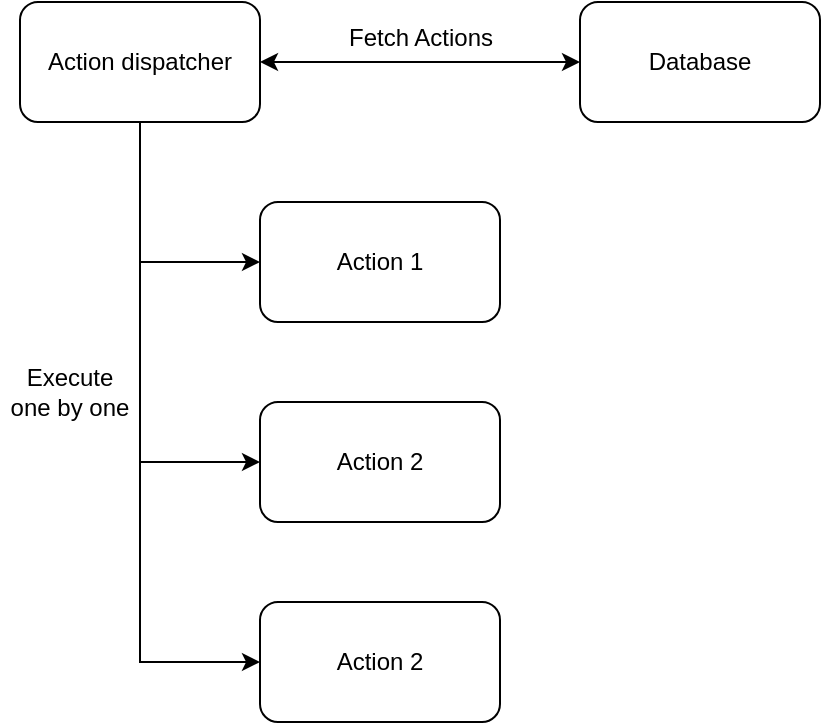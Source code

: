 <mxfile version="21.7.5" type="github">
  <diagram name="Page-1" id="xfSVWa757CPjvrKq4aXG">
    <mxGraphModel dx="1158" dy="594" grid="1" gridSize="10" guides="1" tooltips="1" connect="1" arrows="1" fold="1" page="1" pageScale="1" pageWidth="827" pageHeight="1169" math="0" shadow="0">
      <root>
        <mxCell id="0" />
        <mxCell id="1" parent="0" />
        <mxCell id="XpgONSmjp6U4zojFtdbO-6" style="edgeStyle=orthogonalEdgeStyle;rounded=0;orthogonalLoop=1;jettySize=auto;html=1;exitX=0.5;exitY=1;exitDx=0;exitDy=0;entryX=0;entryY=0.5;entryDx=0;entryDy=0;" edge="1" parent="1" source="XpgONSmjp6U4zojFtdbO-1" target="XpgONSmjp6U4zojFtdbO-3">
          <mxGeometry relative="1" as="geometry" />
        </mxCell>
        <mxCell id="XpgONSmjp6U4zojFtdbO-7" style="edgeStyle=orthogonalEdgeStyle;rounded=0;orthogonalLoop=1;jettySize=auto;html=1;exitX=0.5;exitY=1;exitDx=0;exitDy=0;entryX=0;entryY=0.5;entryDx=0;entryDy=0;" edge="1" parent="1" source="XpgONSmjp6U4zojFtdbO-1" target="XpgONSmjp6U4zojFtdbO-4">
          <mxGeometry relative="1" as="geometry" />
        </mxCell>
        <mxCell id="XpgONSmjp6U4zojFtdbO-1" value="Action dispatcher" style="rounded=1;whiteSpace=wrap;html=1;" vertex="1" parent="1">
          <mxGeometry x="260" y="80" width="120" height="60" as="geometry" />
        </mxCell>
        <mxCell id="XpgONSmjp6U4zojFtdbO-2" value="Action 1" style="rounded=1;whiteSpace=wrap;html=1;" vertex="1" parent="1">
          <mxGeometry x="380" y="180" width="120" height="60" as="geometry" />
        </mxCell>
        <mxCell id="XpgONSmjp6U4zojFtdbO-3" value="Action 2" style="rounded=1;whiteSpace=wrap;html=1;" vertex="1" parent="1">
          <mxGeometry x="380" y="280" width="120" height="60" as="geometry" />
        </mxCell>
        <mxCell id="XpgONSmjp6U4zojFtdbO-4" value="Action 2" style="rounded=1;whiteSpace=wrap;html=1;" vertex="1" parent="1">
          <mxGeometry x="380" y="380" width="120" height="60" as="geometry" />
        </mxCell>
        <mxCell id="XpgONSmjp6U4zojFtdbO-5" value="" style="endArrow=classic;html=1;rounded=0;exitX=0.5;exitY=1;exitDx=0;exitDy=0;entryX=0;entryY=0.5;entryDx=0;entryDy=0;" edge="1" parent="1" source="XpgONSmjp6U4zojFtdbO-1" target="XpgONSmjp6U4zojFtdbO-2">
          <mxGeometry width="50" height="50" relative="1" as="geometry">
            <mxPoint x="310" y="180" as="sourcePoint" />
            <mxPoint x="360" y="130" as="targetPoint" />
            <Array as="points">
              <mxPoint x="320" y="210" />
            </Array>
          </mxGeometry>
        </mxCell>
        <mxCell id="XpgONSmjp6U4zojFtdbO-10" value="Database" style="rounded=1;whiteSpace=wrap;html=1;" vertex="1" parent="1">
          <mxGeometry x="540" y="80" width="120" height="60" as="geometry" />
        </mxCell>
        <mxCell id="XpgONSmjp6U4zojFtdbO-11" value="Fetch Actions" style="text;html=1;align=center;verticalAlign=middle;resizable=0;points=[];autosize=1;strokeColor=none;fillColor=none;" vertex="1" parent="1">
          <mxGeometry x="410" y="83" width="100" height="30" as="geometry" />
        </mxCell>
        <mxCell id="XpgONSmjp6U4zojFtdbO-12" value="Execute&lt;br&gt;one by one" style="text;html=1;strokeColor=none;fillColor=none;align=center;verticalAlign=middle;whiteSpace=wrap;rounded=0;" vertex="1" parent="1">
          <mxGeometry x="250" y="260" width="70" height="30" as="geometry" />
        </mxCell>
        <mxCell id="XpgONSmjp6U4zojFtdbO-14" value="" style="endArrow=classic;startArrow=classic;html=1;rounded=0;entryX=0;entryY=0.5;entryDx=0;entryDy=0;exitX=1;exitY=0.5;exitDx=0;exitDy=0;" edge="1" parent="1" source="XpgONSmjp6U4zojFtdbO-1" target="XpgONSmjp6U4zojFtdbO-10">
          <mxGeometry width="50" height="50" relative="1" as="geometry">
            <mxPoint x="390" y="290" as="sourcePoint" />
            <mxPoint x="440" y="240" as="targetPoint" />
          </mxGeometry>
        </mxCell>
      </root>
    </mxGraphModel>
  </diagram>
</mxfile>
